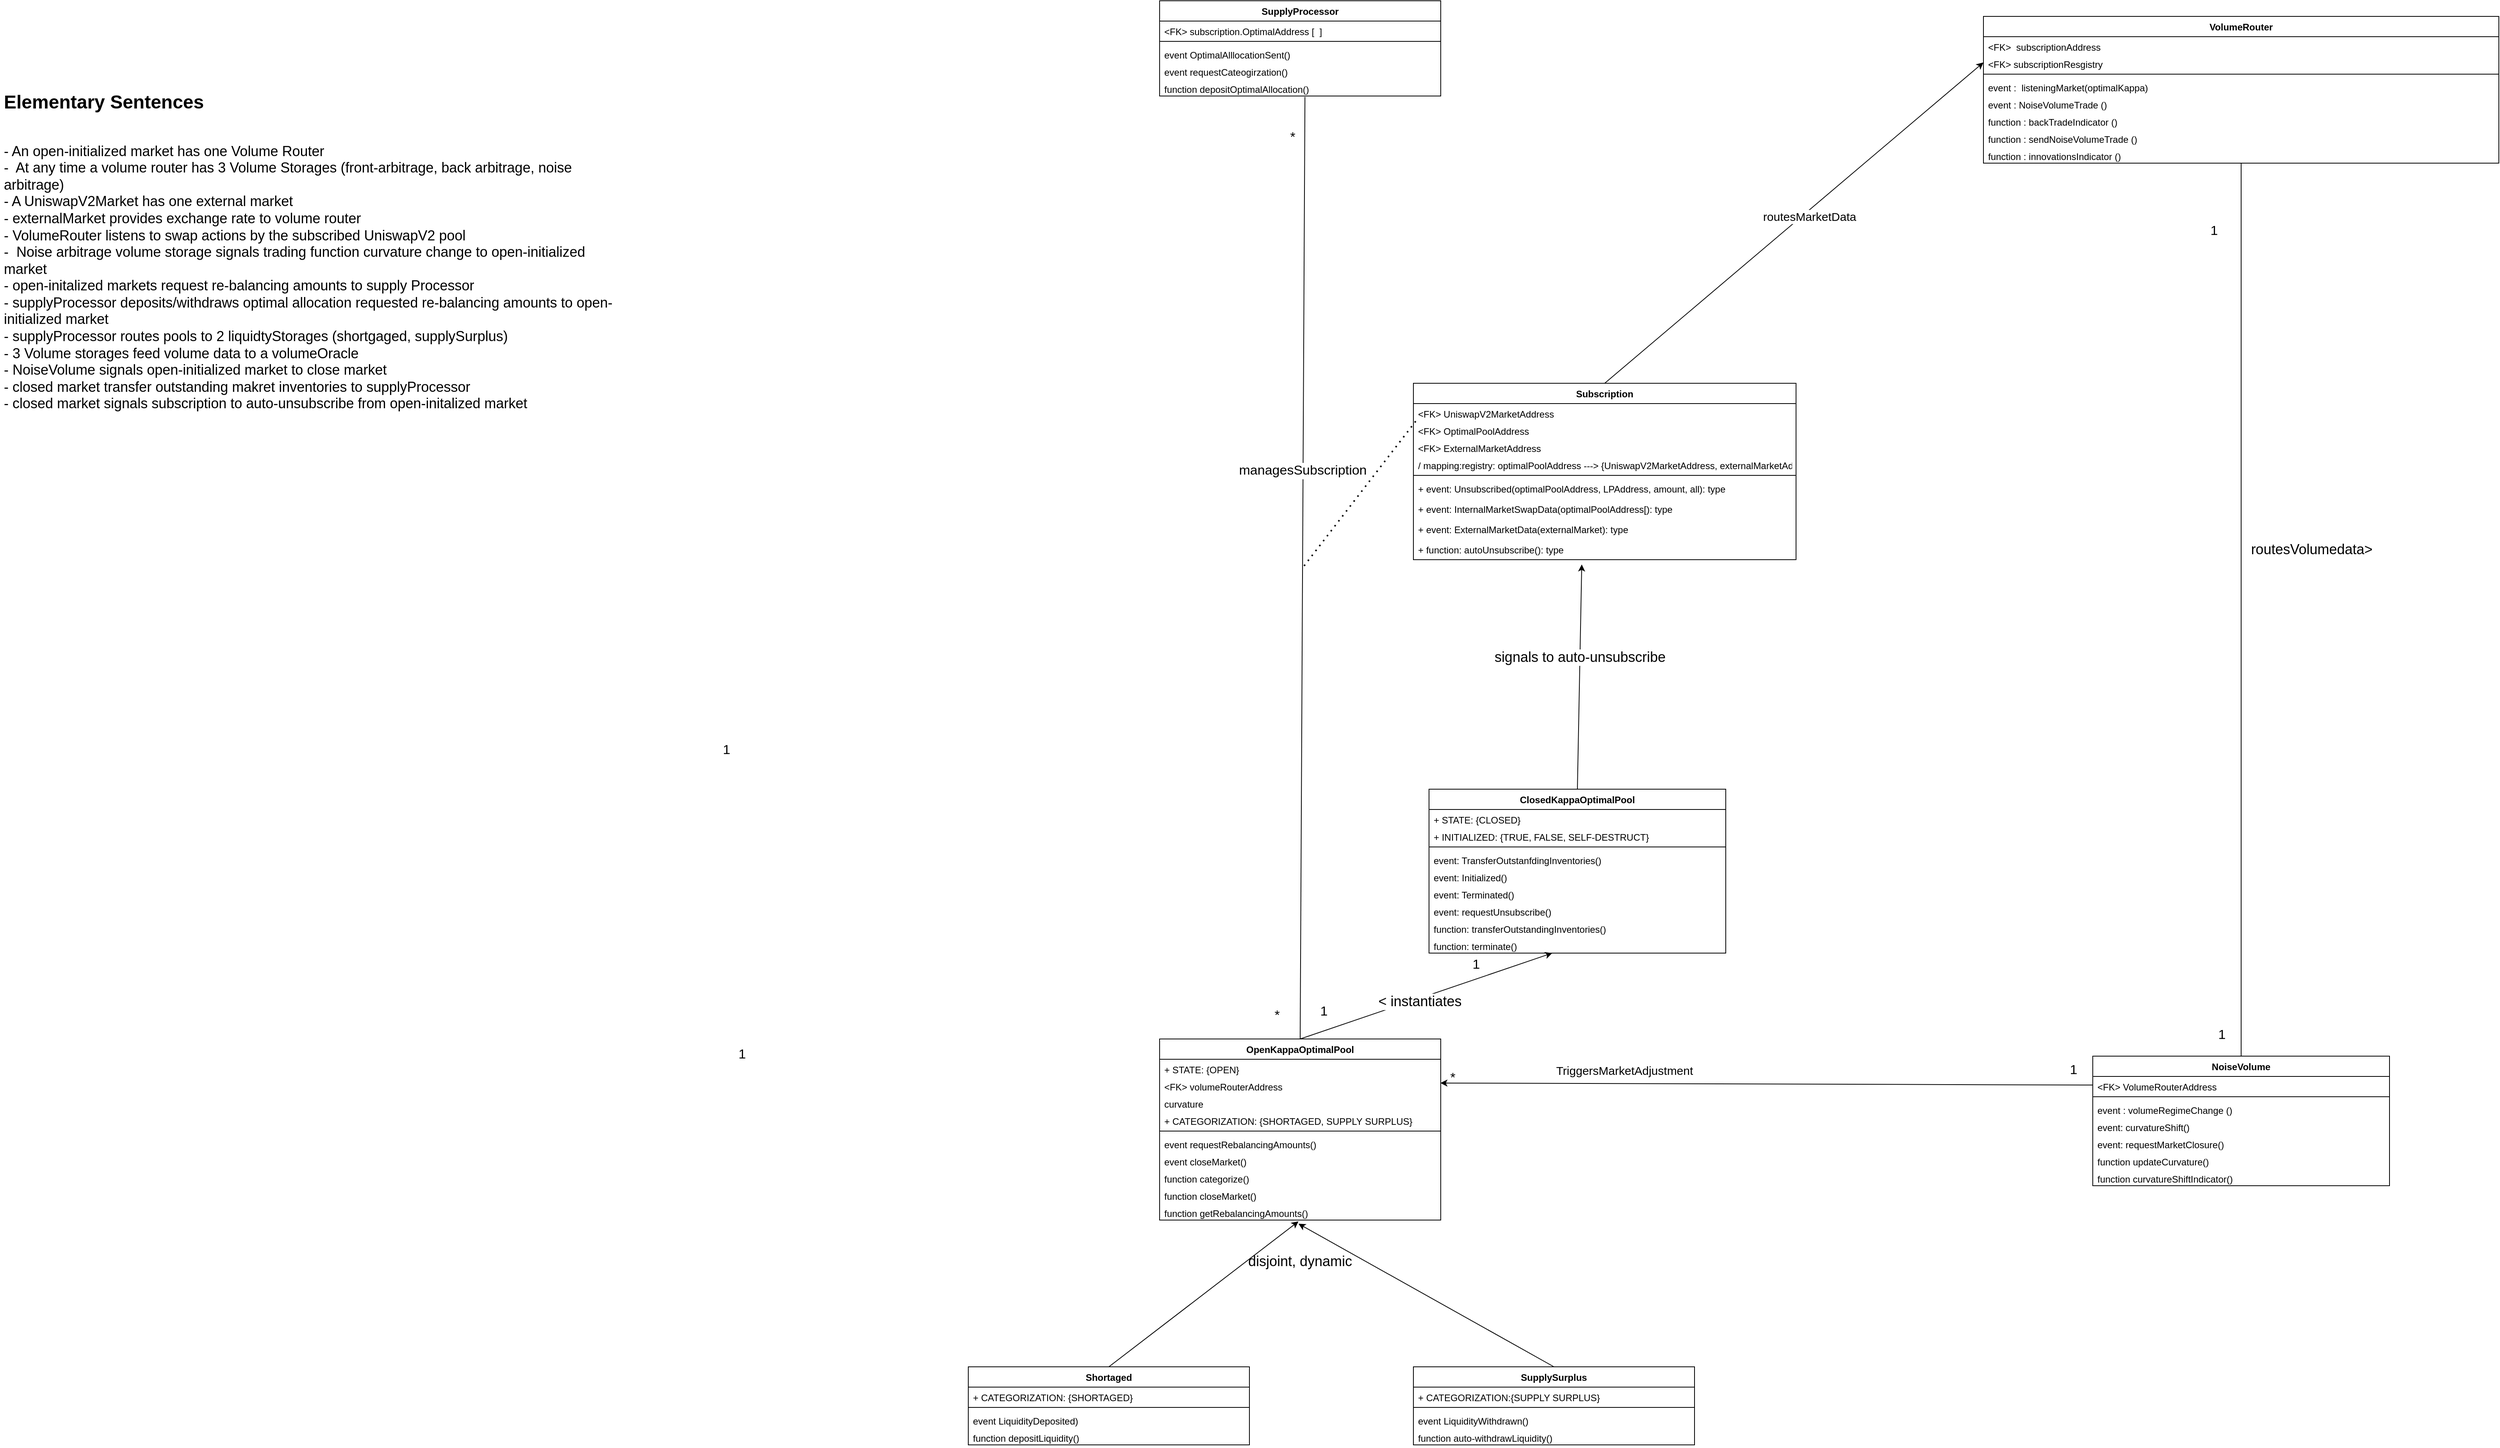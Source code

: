 <mxfile>
    <diagram id="EY4dLf5hRYIaL871lM_0" name="Page-1">
        <mxGraphModel dx="1984" dy="2078" grid="1" gridSize="10" guides="1" tooltips="1" connect="1" arrows="1" fold="1" page="1" pageScale="1" pageWidth="850" pageHeight="1100" math="0" shadow="0">
            <root>
                <mxCell id="0"/>
                <mxCell id="1" parent="0"/>
                <mxCell id="3" value="&lt;h1&gt;Elementary Sentences&lt;/h1&gt;&lt;div style=&quot;font-size: 18px;&quot;&gt;&lt;font style=&quot;font-size: 18px;&quot;&gt;&lt;br&gt;&lt;/font&gt;&lt;/div&gt;&lt;div style=&quot;font-size: 18px;&quot;&gt;&lt;font style=&quot;font-size: 18px;&quot;&gt;- An open-initialized market has one Volume Router&lt;/font&gt;&lt;/div&gt;&lt;div style=&quot;font-size: 18px;&quot;&gt;&lt;font style=&quot;font-size: 18px;&quot;&gt;-&amp;nbsp; At any time a volume router has 3 Volume Storages (front-arbitrage, back arbitrage, noise arbitrage)&lt;/font&gt;&lt;/div&gt;&lt;div style=&quot;font-size: 18px;&quot;&gt;&lt;font style=&quot;font-size: 18px;&quot;&gt;- A UniswapV2Market has one external market&lt;/font&gt;&lt;/div&gt;&lt;div style=&quot;font-size: 18px;&quot;&gt;&lt;font style=&quot;font-size: 18px;&quot;&gt;- externalMarket provides exchange rate to volume router&lt;/font&gt;&lt;/div&gt;&lt;div style=&quot;font-size: 18px;&quot;&gt;&lt;font style=&quot;font-size: 18px;&quot;&gt;- VolumeRouter listens to swap actions by the subscribed UniswapV2 pool&lt;/font&gt;&lt;/div&gt;&lt;div style=&quot;font-size: 18px;&quot;&gt;&lt;font style=&quot;font-size: 18px;&quot;&gt;-&amp;nbsp; Noise arbitrage volume storage signals trading function curvature change to open-initialized market&lt;/font&gt;&lt;/div&gt;&lt;div style=&quot;font-size: 18px;&quot;&gt;&lt;font style=&quot;font-size: 18px;&quot;&gt;- open-initalized markets request re-balancing amounts to supply Processor&lt;/font&gt;&lt;/div&gt;&lt;div style=&quot;font-size: 18px;&quot;&gt;&lt;font style=&quot;font-size: 18px;&quot;&gt;- supplyProcessor deposits/withdraws optimal allocation requested re-balancing amounts to open-initialized market&lt;/font&gt;&lt;/div&gt;&lt;div style=&quot;font-size: 18px;&quot;&gt;&lt;font style=&quot;font-size: 18px;&quot;&gt;- supplyProcessor routes pools to 2 liquidtyStorages (shortgaged, supplySurplus)&lt;/font&gt;&lt;/div&gt;&lt;div style=&quot;font-size: 18px;&quot;&gt;&lt;font style=&quot;font-size: 18px;&quot;&gt;- 3 Volume storages feed volume data to a volumeOracle&lt;/font&gt;&lt;/div&gt;&lt;div style=&quot;font-size: 18px;&quot;&gt;&lt;font style=&quot;font-size: 18px;&quot;&gt;- NoiseVolume signals open-initialized market to close market&lt;/font&gt;&lt;/div&gt;&lt;div style=&quot;font-size: 18px;&quot;&gt;&lt;font style=&quot;font-size: 18px;&quot;&gt;- closed market transfer outstanding makret inventories to supplyProcessor&lt;/font&gt;&lt;/div&gt;&lt;div style=&quot;font-size: 18px;&quot;&gt;&lt;font style=&quot;font-size: 18px;&quot;&gt;- closed market signals subscription to auto-unsubscribe from open-initalized market&lt;/font&gt;&lt;/div&gt;&lt;div style=&quot;font-size: 18px;&quot;&gt;&lt;br&gt;&lt;/div&gt;&lt;div style=&quot;font-size: 18px;&quot;&gt;&lt;font style=&quot;font-size: 18px;&quot;&gt;&lt;br&gt;&lt;/font&gt;&lt;/div&gt;&lt;div style=&quot;font-size: 18px;&quot;&gt;&lt;font style=&quot;font-size: 18px;&quot;&gt;&lt;br&gt;&lt;/font&gt;&lt;/div&gt;" style="text;html=1;strokeColor=none;fillColor=none;spacing=5;spacingTop=-20;whiteSpace=wrap;overflow=hidden;rounded=0;" parent="1" vertex="1">
                    <mxGeometry x="-30" y="-430" width="810" height="440" as="geometry"/>
                </mxCell>
                <mxCell id="18" value="ClosedKappaOptimalPool" style="swimlane;fontStyle=1;align=center;verticalAlign=top;childLayout=stackLayout;horizontal=1;startSize=26;horizontalStack=0;resizeParent=1;resizeParentMax=0;resizeLast=0;collapsible=1;marginBottom=0;" parent="1" vertex="1">
                    <mxGeometry x="1800" y="470" width="380" height="210" as="geometry"/>
                </mxCell>
                <mxCell id="222" value="+ STATE: {CLOSED}" style="text;strokeColor=none;fillColor=none;align=left;verticalAlign=top;spacingLeft=4;spacingRight=4;overflow=hidden;rotatable=0;points=[[0,0.5],[1,0.5]];portConstraint=eastwest;" parent="18" vertex="1">
                    <mxGeometry y="26" width="380" height="22" as="geometry"/>
                </mxCell>
                <mxCell id="19" value="+ INITIALIZED: {TRUE, FALSE, SELF-DESTRUCT}" style="text;strokeColor=none;fillColor=none;align=left;verticalAlign=top;spacingLeft=4;spacingRight=4;overflow=hidden;rotatable=0;points=[[0,0.5],[1,0.5]];portConstraint=eastwest;" parent="18" vertex="1">
                    <mxGeometry y="48" width="380" height="22" as="geometry"/>
                </mxCell>
                <mxCell id="20" value="" style="line;strokeWidth=1;fillColor=none;align=left;verticalAlign=middle;spacingTop=-1;spacingLeft=3;spacingRight=3;rotatable=0;labelPosition=right;points=[];portConstraint=eastwest;strokeColor=inherit;" parent="18" vertex="1">
                    <mxGeometry y="70" width="380" height="8" as="geometry"/>
                </mxCell>
                <mxCell id="172" value="event: TransferOutstanfdingInventories()" style="text;strokeColor=none;fillColor=none;align=left;verticalAlign=top;spacingLeft=4;spacingRight=4;overflow=hidden;rotatable=0;points=[[0,0.5],[1,0.5]];portConstraint=eastwest;" parent="18" vertex="1">
                    <mxGeometry y="78" width="380" height="22" as="geometry"/>
                </mxCell>
                <mxCell id="223" value="event: Initialized()" style="text;strokeColor=none;fillColor=none;align=left;verticalAlign=top;spacingLeft=4;spacingRight=4;overflow=hidden;rotatable=0;points=[[0,0.5],[1,0.5]];portConstraint=eastwest;" parent="18" vertex="1">
                    <mxGeometry y="100" width="380" height="22" as="geometry"/>
                </mxCell>
                <mxCell id="224" value="event: Terminated()" style="text;strokeColor=none;fillColor=none;align=left;verticalAlign=top;spacingLeft=4;spacingRight=4;overflow=hidden;rotatable=0;points=[[0,0.5],[1,0.5]];portConstraint=eastwest;" parent="18" vertex="1">
                    <mxGeometry y="122" width="380" height="22" as="geometry"/>
                </mxCell>
                <mxCell id="181" value="event: requestUnsubscribe()" style="text;strokeColor=none;fillColor=none;align=left;verticalAlign=top;spacingLeft=4;spacingRight=4;overflow=hidden;rotatable=0;points=[[0,0.5],[1,0.5]];portConstraint=eastwest;" parent="18" vertex="1">
                    <mxGeometry y="144" width="380" height="22" as="geometry"/>
                </mxCell>
                <mxCell id="225" value="function: transferOutstandingInventories()" style="text;strokeColor=none;fillColor=none;align=left;verticalAlign=top;spacingLeft=4;spacingRight=4;overflow=hidden;rotatable=0;points=[[0,0.5],[1,0.5]];portConstraint=eastwest;" parent="18" vertex="1">
                    <mxGeometry y="166" width="380" height="22" as="geometry"/>
                </mxCell>
                <mxCell id="173" value="function: terminate()" style="text;strokeColor=none;fillColor=none;align=left;verticalAlign=top;spacingLeft=4;spacingRight=4;overflow=hidden;rotatable=0;points=[[0,0.5],[1,0.5]];portConstraint=eastwest;" parent="18" vertex="1">
                    <mxGeometry y="188" width="380" height="22" as="geometry"/>
                </mxCell>
                <mxCell id="25" value="OpenKappaOptimalPool" style="swimlane;fontStyle=1;align=center;verticalAlign=top;childLayout=stackLayout;horizontal=1;startSize=26;horizontalStack=0;resizeParent=1;resizeParentMax=0;resizeLast=0;collapsible=1;marginBottom=0;" parent="1" vertex="1">
                    <mxGeometry x="1455" y="790" width="360" height="232" as="geometry"/>
                </mxCell>
                <mxCell id="26" value="+ STATE: {OPEN}" style="text;strokeColor=none;fillColor=none;align=left;verticalAlign=top;spacingLeft=4;spacingRight=4;overflow=hidden;rotatable=0;points=[[0,0.5],[1,0.5]];portConstraint=eastwest;" parent="25" vertex="1">
                    <mxGeometry y="26" width="360" height="22" as="geometry"/>
                </mxCell>
                <mxCell id="32" value="&lt;FK&gt; volumeRouterAddress" style="text;strokeColor=none;fillColor=none;align=left;verticalAlign=top;spacingLeft=4;spacingRight=4;overflow=hidden;rotatable=0;points=[[0,0.5],[1,0.5]];portConstraint=eastwest;" parent="25" vertex="1">
                    <mxGeometry y="48" width="360" height="22" as="geometry"/>
                </mxCell>
                <mxCell id="103" value="curvature" style="text;strokeColor=none;fillColor=none;align=left;verticalAlign=top;spacingLeft=4;spacingRight=4;overflow=hidden;rotatable=0;points=[[0,0.5],[1,0.5]];portConstraint=eastwest;" parent="25" vertex="1">
                    <mxGeometry y="70" width="360" height="22" as="geometry"/>
                </mxCell>
                <mxCell id="142" value="+ CATEGORIZATION: {SHORTAGED, SUPPLY SURPLUS}" style="text;strokeColor=none;fillColor=none;align=left;verticalAlign=top;spacingLeft=4;spacingRight=4;overflow=hidden;rotatable=0;points=[[0,0.5],[1,0.5]];portConstraint=eastwest;" parent="25" vertex="1">
                    <mxGeometry y="92" width="360" height="22" as="geometry"/>
                </mxCell>
                <mxCell id="27" value="" style="line;strokeWidth=1;fillColor=none;align=left;verticalAlign=middle;spacingTop=-1;spacingLeft=3;spacingRight=3;rotatable=0;labelPosition=right;points=[];portConstraint=eastwest;strokeColor=inherit;" parent="25" vertex="1">
                    <mxGeometry y="114" width="360" height="8" as="geometry"/>
                </mxCell>
                <mxCell id="106" value="event requestRebalancingAmounts()" style="text;strokeColor=none;fillColor=none;align=left;verticalAlign=top;spacingLeft=4;spacingRight=4;overflow=hidden;rotatable=0;points=[[0,0.5],[1,0.5]];portConstraint=eastwest;" parent="25" vertex="1">
                    <mxGeometry y="122" width="360" height="22" as="geometry"/>
                </mxCell>
                <mxCell id="191" value="event closeMarket()" style="text;strokeColor=none;fillColor=none;align=left;verticalAlign=top;spacingLeft=4;spacingRight=4;overflow=hidden;rotatable=0;points=[[0,0.5],[1,0.5]];portConstraint=eastwest;" parent="25" vertex="1">
                    <mxGeometry y="144" width="360" height="22" as="geometry"/>
                </mxCell>
                <mxCell id="198" value="function categorize()" style="text;strokeColor=none;fillColor=none;align=left;verticalAlign=top;spacingLeft=4;spacingRight=4;overflow=hidden;rotatable=0;points=[[0,0.5],[1,0.5]];portConstraint=eastwest;" parent="25" vertex="1">
                    <mxGeometry y="166" width="360" height="22" as="geometry"/>
                </mxCell>
                <mxCell id="221" value="function closeMarket()" style="text;strokeColor=none;fillColor=none;align=left;verticalAlign=top;spacingLeft=4;spacingRight=4;overflow=hidden;rotatable=0;points=[[0,0.5],[1,0.5]];portConstraint=eastwest;" parent="25" vertex="1">
                    <mxGeometry y="188" width="360" height="22" as="geometry"/>
                </mxCell>
                <mxCell id="136" value="function getRebalancingAmounts()" style="text;strokeColor=none;fillColor=none;align=left;verticalAlign=top;spacingLeft=4;spacingRight=4;overflow=hidden;rotatable=0;points=[[0,0.5],[1,0.5]];portConstraint=eastwest;" parent="25" vertex="1">
                    <mxGeometry y="210" width="360" height="22" as="geometry"/>
                </mxCell>
                <mxCell id="33" value="VolumeRouter" style="swimlane;fontStyle=1;align=center;verticalAlign=top;childLayout=stackLayout;horizontal=1;startSize=26;horizontalStack=0;resizeParent=1;resizeParentMax=0;resizeLast=0;collapsible=1;marginBottom=0;" parent="1" vertex="1">
                    <mxGeometry x="2510" y="-520" width="660" height="188" as="geometry"/>
                </mxCell>
                <mxCell id="230" value="&lt;FK&gt;  subscriptionAddress" style="text;strokeColor=none;fillColor=none;align=left;verticalAlign=top;spacingLeft=4;spacingRight=4;overflow=hidden;rotatable=0;points=[[0,0.5],[1,0.5]];portConstraint=eastwest;" parent="33" vertex="1">
                    <mxGeometry y="26" width="660" height="22" as="geometry"/>
                </mxCell>
                <mxCell id="70" value="&lt;FK&gt; subscriptionResgistry" style="text;strokeColor=none;fillColor=none;align=left;verticalAlign=top;spacingLeft=4;spacingRight=4;overflow=hidden;rotatable=0;points=[[0,0.5],[1,0.5]];portConstraint=eastwest;" parent="33" vertex="1">
                    <mxGeometry y="48" width="660" height="22" as="geometry"/>
                </mxCell>
                <mxCell id="36" value="" style="line;strokeWidth=1;fillColor=none;align=left;verticalAlign=middle;spacingTop=-1;spacingLeft=3;spacingRight=3;rotatable=0;labelPosition=right;points=[];portConstraint=eastwest;strokeColor=inherit;" parent="33" vertex="1">
                    <mxGeometry y="70" width="660" height="8" as="geometry"/>
                </mxCell>
                <mxCell id="231" value="event :  listeningMarket(optimalKappa)" style="text;strokeColor=none;fillColor=none;align=left;verticalAlign=top;spacingLeft=4;spacingRight=4;overflow=hidden;rotatable=0;points=[[0,0.5],[1,0.5]];portConstraint=eastwest;" parent="33" vertex="1">
                    <mxGeometry y="78" width="660" height="22" as="geometry"/>
                </mxCell>
                <mxCell id="232" value="event : NoiseVolumeTrade ()" style="text;strokeColor=none;fillColor=none;align=left;verticalAlign=top;spacingLeft=4;spacingRight=4;overflow=hidden;rotatable=0;points=[[0,0.5],[1,0.5]];portConstraint=eastwest;" parent="33" vertex="1">
                    <mxGeometry y="100" width="660" height="22" as="geometry"/>
                </mxCell>
                <mxCell id="166" value="function : backTradeIndicator ()" style="text;strokeColor=none;fillColor=none;align=left;verticalAlign=top;spacingLeft=4;spacingRight=4;overflow=hidden;rotatable=0;points=[[0,0.5],[1,0.5]];portConstraint=eastwest;" parent="33" vertex="1">
                    <mxGeometry y="122" width="660" height="22" as="geometry"/>
                </mxCell>
                <mxCell id="233" value="function : sendNoiseVolumeTrade ()" style="text;strokeColor=none;fillColor=none;align=left;verticalAlign=top;spacingLeft=4;spacingRight=4;overflow=hidden;rotatable=0;points=[[0,0.5],[1,0.5]];portConstraint=eastwest;" parent="33" vertex="1">
                    <mxGeometry y="144" width="660" height="22" as="geometry"/>
                </mxCell>
                <mxCell id="165" value="function : innovationsIndicator ()" style="text;strokeColor=none;fillColor=none;align=left;verticalAlign=top;spacingLeft=4;spacingRight=4;overflow=hidden;rotatable=0;points=[[0,0.5],[1,0.5]];portConstraint=eastwest;" parent="33" vertex="1">
                    <mxGeometry y="166" width="660" height="22" as="geometry"/>
                </mxCell>
                <mxCell id="48" value="NoiseVolume" style="swimlane;fontStyle=1;align=center;verticalAlign=top;childLayout=stackLayout;horizontal=1;startSize=26;horizontalStack=0;resizeParent=1;resizeParentMax=0;resizeLast=0;collapsible=1;marginBottom=0;" parent="1" vertex="1">
                    <mxGeometry x="2650" y="812" width="380" height="166" as="geometry"/>
                </mxCell>
                <mxCell id="220" value="&lt;FK&gt; VolumeRouterAddress" style="text;strokeColor=none;fillColor=none;align=left;verticalAlign=top;spacingLeft=4;spacingRight=4;overflow=hidden;rotatable=0;points=[[0,0.5],[1,0.5]];portConstraint=eastwest;" parent="48" vertex="1">
                    <mxGeometry y="26" width="380" height="22" as="geometry"/>
                </mxCell>
                <mxCell id="53" value="" style="line;strokeWidth=1;fillColor=none;align=left;verticalAlign=middle;spacingTop=-1;spacingLeft=3;spacingRight=3;rotatable=0;labelPosition=right;points=[];portConstraint=eastwest;strokeColor=inherit;" parent="48" vertex="1">
                    <mxGeometry y="48" width="380" height="8" as="geometry"/>
                </mxCell>
                <mxCell id="188" value="event : volumeRegimeChange ()" style="text;strokeColor=none;fillColor=none;align=left;verticalAlign=top;spacingLeft=4;spacingRight=4;overflow=hidden;rotatable=0;points=[[0,0.5],[1,0.5]];portConstraint=eastwest;" parent="48" vertex="1">
                    <mxGeometry y="56" width="380" height="22" as="geometry"/>
                </mxCell>
                <mxCell id="104" value="event: curvatureShift()" style="text;strokeColor=none;fillColor=none;align=left;verticalAlign=top;spacingLeft=4;spacingRight=4;overflow=hidden;rotatable=0;points=[[0,0.5],[1,0.5]];portConstraint=eastwest;" parent="48" vertex="1">
                    <mxGeometry y="78" width="380" height="22" as="geometry"/>
                </mxCell>
                <mxCell id="169" value="event: requestMarketClosure()" style="text;strokeColor=none;fillColor=none;align=left;verticalAlign=top;spacingLeft=4;spacingRight=4;overflow=hidden;rotatable=0;points=[[0,0.5],[1,0.5]];portConstraint=eastwest;" parent="48" vertex="1">
                    <mxGeometry y="100" width="380" height="22" as="geometry"/>
                </mxCell>
                <mxCell id="190" value="function updateCurvature()" style="text;strokeColor=none;fillColor=none;align=left;verticalAlign=top;spacingLeft=4;spacingRight=4;overflow=hidden;rotatable=0;points=[[0,0.5],[1,0.5]];portConstraint=eastwest;" parent="48" vertex="1">
                    <mxGeometry y="122" width="380" height="22" as="geometry"/>
                </mxCell>
                <mxCell id="167" value="function curvatureShiftIndicator()" style="text;strokeColor=none;fillColor=none;align=left;verticalAlign=top;spacingLeft=4;spacingRight=4;overflow=hidden;rotatable=0;points=[[0,0.5],[1,0.5]];portConstraint=eastwest;" parent="48" vertex="1">
                    <mxGeometry y="144" width="380" height="22" as="geometry"/>
                </mxCell>
                <mxCell id="66" value="" style="endArrow=none;html=1;fontSize=18;entryX=0.5;entryY=0;entryDx=0;entryDy=0;" parent="1" source="165" target="48" edge="1">
                    <mxGeometry width="50" height="50" relative="1" as="geometry">
                        <mxPoint x="2440" y="530" as="sourcePoint"/>
                        <mxPoint x="2470" y="870" as="targetPoint"/>
                    </mxGeometry>
                </mxCell>
                <mxCell id="85" value="routesVolumedata&amp;gt;" style="edgeLabel;html=1;align=center;verticalAlign=middle;resizable=0;points=[];fontSize=18;" parent="66" vertex="1" connectable="0">
                    <mxGeometry x="-0.135" y="3" relative="1" as="geometry">
                        <mxPoint x="87" as="offset"/>
                    </mxGeometry>
                </mxCell>
                <mxCell id="107" value="SupplyProcessor" style="swimlane;fontStyle=1;align=center;verticalAlign=top;childLayout=stackLayout;horizontal=1;startSize=26;horizontalStack=0;resizeParent=1;resizeParentMax=0;resizeLast=0;collapsible=1;marginBottom=0;" parent="1" vertex="1">
                    <mxGeometry x="1455" y="-540" width="360" height="122" as="geometry"/>
                </mxCell>
                <mxCell id="196" value="&lt;FK&gt; subscription.OptimalAddress [  ]" style="text;strokeColor=none;fillColor=none;align=left;verticalAlign=top;spacingLeft=4;spacingRight=4;overflow=hidden;rotatable=0;points=[[0,0.5],[1,0.5]];portConstraint=eastwest;" parent="107" vertex="1">
                    <mxGeometry y="26" width="360" height="22" as="geometry"/>
                </mxCell>
                <mxCell id="111" value="" style="line;strokeWidth=1;fillColor=none;align=left;verticalAlign=middle;spacingTop=-1;spacingLeft=3;spacingRight=3;rotatable=0;labelPosition=right;points=[];portConstraint=eastwest;strokeColor=inherit;" parent="107" vertex="1">
                    <mxGeometry y="48" width="360" height="8" as="geometry"/>
                </mxCell>
                <mxCell id="112" value="event OptimalAlllocationSent()" style="text;strokeColor=none;fillColor=none;align=left;verticalAlign=top;spacingLeft=4;spacingRight=4;overflow=hidden;rotatable=0;points=[[0,0.5],[1,0.5]];portConstraint=eastwest;" parent="107" vertex="1">
                    <mxGeometry y="56" width="360" height="22" as="geometry"/>
                </mxCell>
                <mxCell id="199" value="event requestCateogirzation()" style="text;strokeColor=none;fillColor=none;align=left;verticalAlign=top;spacingLeft=4;spacingRight=4;overflow=hidden;rotatable=0;points=[[0,0.5],[1,0.5]];portConstraint=eastwest;" parent="107" vertex="1">
                    <mxGeometry y="78" width="360" height="22" as="geometry"/>
                </mxCell>
                <mxCell id="113" value="function depositOptimalAllocation()" style="text;strokeColor=none;fillColor=none;align=left;verticalAlign=top;spacingLeft=4;spacingRight=4;overflow=hidden;rotatable=0;points=[[0,0.5],[1,0.5]];portConstraint=eastwest;" parent="107" vertex="1">
                    <mxGeometry y="100" width="360" height="22" as="geometry"/>
                </mxCell>
                <mxCell id="143" value="Shortaged" style="swimlane;fontStyle=1;align=center;verticalAlign=top;childLayout=stackLayout;horizontal=1;startSize=26;horizontalStack=0;resizeParent=1;resizeParentMax=0;resizeLast=0;collapsible=1;marginBottom=0;" parent="1" vertex="1">
                    <mxGeometry x="1210" y="1210" width="360" height="100" as="geometry"/>
                </mxCell>
                <mxCell id="147" value="+ CATEGORIZATION: {SHORTAGED}" style="text;strokeColor=none;fillColor=none;align=left;verticalAlign=top;spacingLeft=4;spacingRight=4;overflow=hidden;rotatable=0;points=[[0,0.5],[1,0.5]];portConstraint=eastwest;" parent="143" vertex="1">
                    <mxGeometry y="26" width="360" height="22" as="geometry"/>
                </mxCell>
                <mxCell id="148" value="" style="line;strokeWidth=1;fillColor=none;align=left;verticalAlign=middle;spacingTop=-1;spacingLeft=3;spacingRight=3;rotatable=0;labelPosition=right;points=[];portConstraint=eastwest;strokeColor=inherit;" parent="143" vertex="1">
                    <mxGeometry y="48" width="360" height="8" as="geometry"/>
                </mxCell>
                <mxCell id="149" value="event LiquidityDeposited)" style="text;strokeColor=none;fillColor=none;align=left;verticalAlign=top;spacingLeft=4;spacingRight=4;overflow=hidden;rotatable=0;points=[[0,0.5],[1,0.5]];portConstraint=eastwest;" parent="143" vertex="1">
                    <mxGeometry y="56" width="360" height="22" as="geometry"/>
                </mxCell>
                <mxCell id="150" value="function depositLiquidity()" style="text;strokeColor=none;fillColor=none;align=left;verticalAlign=top;spacingLeft=4;spacingRight=4;overflow=hidden;rotatable=0;points=[[0,0.5],[1,0.5]];portConstraint=eastwest;" parent="143" vertex="1">
                    <mxGeometry y="78" width="360" height="22" as="geometry"/>
                </mxCell>
                <mxCell id="151" value="SupplySurplus" style="swimlane;fontStyle=1;align=center;verticalAlign=top;childLayout=stackLayout;horizontal=1;startSize=26;horizontalStack=0;resizeParent=1;resizeParentMax=0;resizeLast=0;collapsible=1;marginBottom=0;" parent="1" vertex="1">
                    <mxGeometry x="1780" y="1210" width="360" height="100" as="geometry"/>
                </mxCell>
                <mxCell id="155" value="+ CATEGORIZATION:{SUPPLY SURPLUS}" style="text;strokeColor=none;fillColor=none;align=left;verticalAlign=top;spacingLeft=4;spacingRight=4;overflow=hidden;rotatable=0;points=[[0,0.5],[1,0.5]];portConstraint=eastwest;" parent="151" vertex="1">
                    <mxGeometry y="26" width="360" height="22" as="geometry"/>
                </mxCell>
                <mxCell id="156" value="" style="line;strokeWidth=1;fillColor=none;align=left;verticalAlign=middle;spacingTop=-1;spacingLeft=3;spacingRight=3;rotatable=0;labelPosition=right;points=[];portConstraint=eastwest;strokeColor=inherit;" parent="151" vertex="1">
                    <mxGeometry y="48" width="360" height="8" as="geometry"/>
                </mxCell>
                <mxCell id="157" value="event LiquidityWithdrawn()" style="text;strokeColor=none;fillColor=none;align=left;verticalAlign=top;spacingLeft=4;spacingRight=4;overflow=hidden;rotatable=0;points=[[0,0.5],[1,0.5]];portConstraint=eastwest;" parent="151" vertex="1">
                    <mxGeometry y="56" width="360" height="22" as="geometry"/>
                </mxCell>
                <mxCell id="158" value="function auto-withdrawLiquidity()" style="text;strokeColor=none;fillColor=none;align=left;verticalAlign=top;spacingLeft=4;spacingRight=4;overflow=hidden;rotatable=0;points=[[0,0.5],[1,0.5]];portConstraint=eastwest;" parent="151" vertex="1">
                    <mxGeometry y="78" width="360" height="22" as="geometry"/>
                </mxCell>
                <mxCell id="159" value="" style="endArrow=classic;html=1;fontSize=18;exitX=0.5;exitY=0;exitDx=0;exitDy=0;entryX=0.494;entryY=1.076;entryDx=0;entryDy=0;entryPerimeter=0;" parent="1" source="143" target="136" edge="1">
                    <mxGeometry width="50" height="50" relative="1" as="geometry">
                        <mxPoint x="1780" y="510" as="sourcePoint"/>
                        <mxPoint x="1780" y="500" as="targetPoint"/>
                    </mxGeometry>
                </mxCell>
                <mxCell id="160" value="" style="endArrow=classic;html=1;fontSize=18;exitX=0.5;exitY=0;exitDx=0;exitDy=0;entryX=0.494;entryY=1.214;entryDx=0;entryDy=0;entryPerimeter=0;" parent="1" source="151" target="136" edge="1">
                    <mxGeometry width="50" height="50" relative="1" as="geometry">
                        <mxPoint x="1780" y="510" as="sourcePoint"/>
                        <mxPoint x="1830" y="460" as="targetPoint"/>
                    </mxGeometry>
                </mxCell>
                <mxCell id="161" value="disjoint, dynamic" style="text;html=1;strokeColor=none;fillColor=none;align=center;verticalAlign=middle;whiteSpace=wrap;rounded=0;fontSize=18;" parent="1" vertex="1">
                    <mxGeometry x="1560" y="1060" width="150" height="30" as="geometry"/>
                </mxCell>
                <mxCell id="170" value="" style="endArrow=classic;html=1;fontSize=18;exitX=0.5;exitY=0;exitDx=0;exitDy=0;" parent="1" source="25" target="173" edge="1">
                    <mxGeometry width="50" height="50" relative="1" as="geometry">
                        <mxPoint x="1460" y="650" as="sourcePoint"/>
                        <mxPoint x="1510" y="600" as="targetPoint"/>
                    </mxGeometry>
                </mxCell>
                <mxCell id="171" value="&amp;lt; instantiates" style="edgeLabel;html=1;align=center;verticalAlign=middle;resizable=0;points=[];fontSize=18;" parent="170" vertex="1" connectable="0">
                    <mxGeometry x="-0.061" y="-4" relative="1" as="geometry">
                        <mxPoint as="offset"/>
                    </mxGeometry>
                </mxCell>
                <mxCell id="176" value="Subscription" style="swimlane;fontStyle=1;align=center;verticalAlign=top;childLayout=stackLayout;horizontal=1;startSize=26;horizontalStack=0;resizeParent=1;resizeParentMax=0;resizeLast=0;collapsible=1;marginBottom=0;" parent="1" vertex="1">
                    <mxGeometry x="1780" y="-50" width="490" height="226" as="geometry"/>
                </mxCell>
                <mxCell id="234" value="&lt;FK&gt; UniswapV2MarketAddress" style="text;strokeColor=none;fillColor=none;align=left;verticalAlign=top;spacingLeft=4;spacingRight=4;overflow=hidden;rotatable=0;points=[[0,0.5],[1,0.5]];portConstraint=eastwest;" parent="176" vertex="1">
                    <mxGeometry y="26" width="490" height="22" as="geometry"/>
                </mxCell>
                <mxCell id="182" value="&lt;FK&gt; OptimalPoolAddress" style="text;strokeColor=none;fillColor=none;align=left;verticalAlign=top;spacingLeft=4;spacingRight=4;overflow=hidden;rotatable=0;points=[[0,0.5],[1,0.5]];portConstraint=eastwest;" parent="176" vertex="1">
                    <mxGeometry y="48" width="490" height="22" as="geometry"/>
                </mxCell>
                <mxCell id="239" value="&lt;FK&gt; ExternalMarketAddress" style="text;strokeColor=none;fillColor=none;align=left;verticalAlign=top;spacingLeft=4;spacingRight=4;overflow=hidden;rotatable=0;points=[[0,0.5],[1,0.5]];portConstraint=eastwest;" parent="176" vertex="1">
                    <mxGeometry y="70" width="490" height="22" as="geometry"/>
                </mxCell>
                <mxCell id="243" value="/ mapping:registry: optimalPoolAddress ---&gt; {UniswapV2MarketAddress, externalMarketAddress} &#10; " style="text;strokeColor=none;fillColor=none;align=left;verticalAlign=top;spacingLeft=4;spacingRight=4;overflow=hidden;rotatable=0;points=[[0,0.5],[1,0.5]];portConstraint=eastwest;" parent="176" vertex="1">
                    <mxGeometry y="92" width="490" height="22" as="geometry"/>
                </mxCell>
                <mxCell id="178" value="" style="line;strokeWidth=1;fillColor=none;align=left;verticalAlign=middle;spacingTop=-1;spacingLeft=3;spacingRight=3;rotatable=0;labelPosition=right;points=[];portConstraint=eastwest;strokeColor=inherit;" parent="176" vertex="1">
                    <mxGeometry y="114" width="490" height="8" as="geometry"/>
                </mxCell>
                <mxCell id="183" value="+ event: Unsubscribed(optimalPoolAddress, LPAddress, amount, all): type" style="text;strokeColor=none;fillColor=none;align=left;verticalAlign=top;spacingLeft=4;spacingRight=4;overflow=hidden;rotatable=0;points=[[0,0.5],[1,0.5]];portConstraint=eastwest;" parent="176" vertex="1">
                    <mxGeometry y="122" width="490" height="26" as="geometry"/>
                </mxCell>
                <mxCell id="241" value="+ event: InternalMarketSwapData(optimalPoolAddress[): type" style="text;strokeColor=none;fillColor=none;align=left;verticalAlign=top;spacingLeft=4;spacingRight=4;overflow=hidden;rotatable=0;points=[[0,0.5],[1,0.5]];portConstraint=eastwest;" parent="176" vertex="1">
                    <mxGeometry y="148" width="490" height="26" as="geometry"/>
                </mxCell>
                <mxCell id="242" value="+ event: ExternalMarketData(externalMarket): type" style="text;strokeColor=none;fillColor=none;align=left;verticalAlign=top;spacingLeft=4;spacingRight=4;overflow=hidden;rotatable=0;points=[[0,0.5],[1,0.5]];portConstraint=eastwest;" parent="176" vertex="1">
                    <mxGeometry y="174" width="490" height="26" as="geometry"/>
                </mxCell>
                <mxCell id="187" value="+ function: autoUnsubscribe(): type" style="text;strokeColor=none;fillColor=none;align=left;verticalAlign=top;spacingLeft=4;spacingRight=4;overflow=hidden;rotatable=0;points=[[0,0.5],[1,0.5]];portConstraint=eastwest;" parent="176" vertex="1">
                    <mxGeometry y="200" width="490" height="26" as="geometry"/>
                </mxCell>
                <mxCell id="185" value="" style="endArrow=classic;html=1;fontSize=18;entryX=0.44;entryY=1.234;entryDx=0;entryDy=0;entryPerimeter=0;exitX=0.5;exitY=0;exitDx=0;exitDy=0;" parent="1" source="18" target="187" edge="1">
                    <mxGeometry width="50" height="50" relative="1" as="geometry">
                        <mxPoint x="680" y="860" as="sourcePoint"/>
                        <mxPoint x="1020" y="450" as="targetPoint"/>
                    </mxGeometry>
                </mxCell>
                <mxCell id="186" value="signals to auto-unsubscribe" style="edgeLabel;html=1;align=center;verticalAlign=middle;resizable=0;points=[];fontSize=18;" parent="185" vertex="1" connectable="0">
                    <mxGeometry x="0.174" y="1" relative="1" as="geometry">
                        <mxPoint as="offset"/>
                    </mxGeometry>
                </mxCell>
                <mxCell id="200" value="" style="endArrow=none;html=1;entryX=0.517;entryY=1.051;entryDx=0;entryDy=0;entryPerimeter=0;exitX=0.5;exitY=0;exitDx=0;exitDy=0;" parent="1" source="25" target="113" edge="1">
                    <mxGeometry width="50" height="50" relative="1" as="geometry">
                        <mxPoint x="1370" y="260" as="sourcePoint"/>
                        <mxPoint x="1420" y="210" as="targetPoint"/>
                    </mxGeometry>
                </mxCell>
                <mxCell id="203" value="&lt;font style=&quot;font-size: 17px;&quot;&gt;managesSubscription&lt;/font&gt;" style="edgeLabel;html=1;align=center;verticalAlign=middle;resizable=0;points=[];" parent="200" vertex="1" connectable="0">
                    <mxGeometry x="0.207" y="1" relative="1" as="geometry">
                        <mxPoint as="offset"/>
                    </mxGeometry>
                </mxCell>
                <mxCell id="201" value="" style="endArrow=none;dashed=1;html=1;dashPattern=1 3;strokeWidth=2;exitX=0.006;exitY=1.03;exitDx=0;exitDy=0;exitPerimeter=0;" parent="1" edge="1">
                    <mxGeometry width="50" height="50" relative="1" as="geometry">
                        <mxPoint x="1782.94" y="-1.34" as="sourcePoint"/>
                        <mxPoint x="1640" y="184" as="targetPoint"/>
                    </mxGeometry>
                </mxCell>
                <mxCell id="204" value="1" style="text;html=1;align=center;verticalAlign=middle;resizable=0;points=[];autosize=1;strokeColor=none;fillColor=none;fontSize=17;" parent="1" vertex="1">
                    <mxGeometry x="2610" y="815" width="30" height="30" as="geometry"/>
                </mxCell>
                <mxCell id="205" value="*" style="text;html=1;align=center;verticalAlign=middle;resizable=0;points=[];autosize=1;strokeColor=none;fillColor=none;fontSize=17;" parent="1" vertex="1">
                    <mxGeometry x="1815" y="825" width="30" height="30" as="geometry"/>
                </mxCell>
                <mxCell id="207" value="1" style="text;html=1;align=center;verticalAlign=middle;resizable=0;points=[];autosize=1;strokeColor=none;fillColor=none;fontSize=17;" parent="1" vertex="1">
                    <mxGeometry x="2800" y="770" width="30" height="30" as="geometry"/>
                </mxCell>
                <mxCell id="214" value="*" style="text;html=1;align=center;verticalAlign=middle;resizable=0;points=[];autosize=1;strokeColor=none;fillColor=none;fontSize=17;" parent="1" vertex="1">
                    <mxGeometry x="1610" y="-380" width="30" height="30" as="geometry"/>
                </mxCell>
                <mxCell id="215" value="*" style="text;html=1;align=center;verticalAlign=middle;resizable=0;points=[];autosize=1;strokeColor=none;fillColor=none;fontSize=17;" parent="1" vertex="1">
                    <mxGeometry x="1590" y="745" width="30" height="30" as="geometry"/>
                </mxCell>
                <mxCell id="216" value="1" style="text;html=1;align=center;verticalAlign=middle;resizable=0;points=[];autosize=1;strokeColor=none;fillColor=none;fontSize=17;" parent="1" vertex="1">
                    <mxGeometry x="1650" y="740" width="30" height="30" as="geometry"/>
                </mxCell>
                <mxCell id="217" value="1" style="text;html=1;align=center;verticalAlign=middle;resizable=0;points=[];autosize=1;strokeColor=none;fillColor=none;fontSize=17;" parent="1" vertex="1">
                    <mxGeometry x="1845" y="680" width="30" height="30" as="geometry"/>
                </mxCell>
                <mxCell id="218" value="1" style="text;html=1;align=center;verticalAlign=middle;resizable=0;points=[];autosize=1;strokeColor=none;fillColor=none;fontSize=17;" parent="1" vertex="1">
                    <mxGeometry x="905" y="795" width="30" height="30" as="geometry"/>
                </mxCell>
                <mxCell id="219" value="1" style="text;html=1;align=center;verticalAlign=middle;resizable=0;points=[];autosize=1;strokeColor=none;fillColor=none;fontSize=17;" parent="1" vertex="1">
                    <mxGeometry x="885" y="405" width="30" height="30" as="geometry"/>
                </mxCell>
                <mxCell id="226" value="" style="endArrow=classic;html=1;entryX=-0.015;entryY=0.714;entryDx=0;entryDy=0;entryPerimeter=0;exitX=0;exitY=0.5;exitDx=0;exitDy=0;" parent="1" target="205" edge="1">
                    <mxGeometry width="50" height="50" relative="1" as="geometry">
                        <mxPoint x="2650" y="849" as="sourcePoint"/>
                        <mxPoint x="2080" y="570" as="targetPoint"/>
                    </mxGeometry>
                </mxCell>
                <mxCell id="227" value="&lt;font style=&quot;font-size: 15px;&quot;&gt;TriggersMarketAdjustment&lt;/font&gt;" style="text;html=1;align=center;verticalAlign=middle;resizable=0;points=[];autosize=1;strokeColor=none;fillColor=none;" parent="1" vertex="1">
                    <mxGeometry x="1950" y="815" width="200" height="30" as="geometry"/>
                </mxCell>
                <mxCell id="238" value="1" style="text;html=1;align=center;verticalAlign=middle;resizable=0;points=[];autosize=1;strokeColor=none;fillColor=none;fontSize=17;" parent="1" vertex="1">
                    <mxGeometry x="2790" y="-260" width="30" height="30" as="geometry"/>
                </mxCell>
                <mxCell id="245" value="" style="endArrow=classic;html=1;fontSize=15;entryX=0;entryY=0.5;entryDx=0;entryDy=0;exitX=0.5;exitY=0;exitDx=0;exitDy=0;" parent="1" source="176" target="70" edge="1">
                    <mxGeometry width="50" height="50" relative="1" as="geometry">
                        <mxPoint x="2290" y="-230" as="sourcePoint"/>
                        <mxPoint x="2340" y="-280" as="targetPoint"/>
                    </mxGeometry>
                </mxCell>
                <mxCell id="246" value="routesMarketData" style="edgeLabel;html=1;align=center;verticalAlign=middle;resizable=0;points=[];fontSize=15;" parent="245" vertex="1" connectable="0">
                    <mxGeometry x="0.065" y="-5" relative="1" as="geometry">
                        <mxPoint y="1" as="offset"/>
                    </mxGeometry>
                </mxCell>
            </root>
        </mxGraphModel>
    </diagram>
</mxfile>